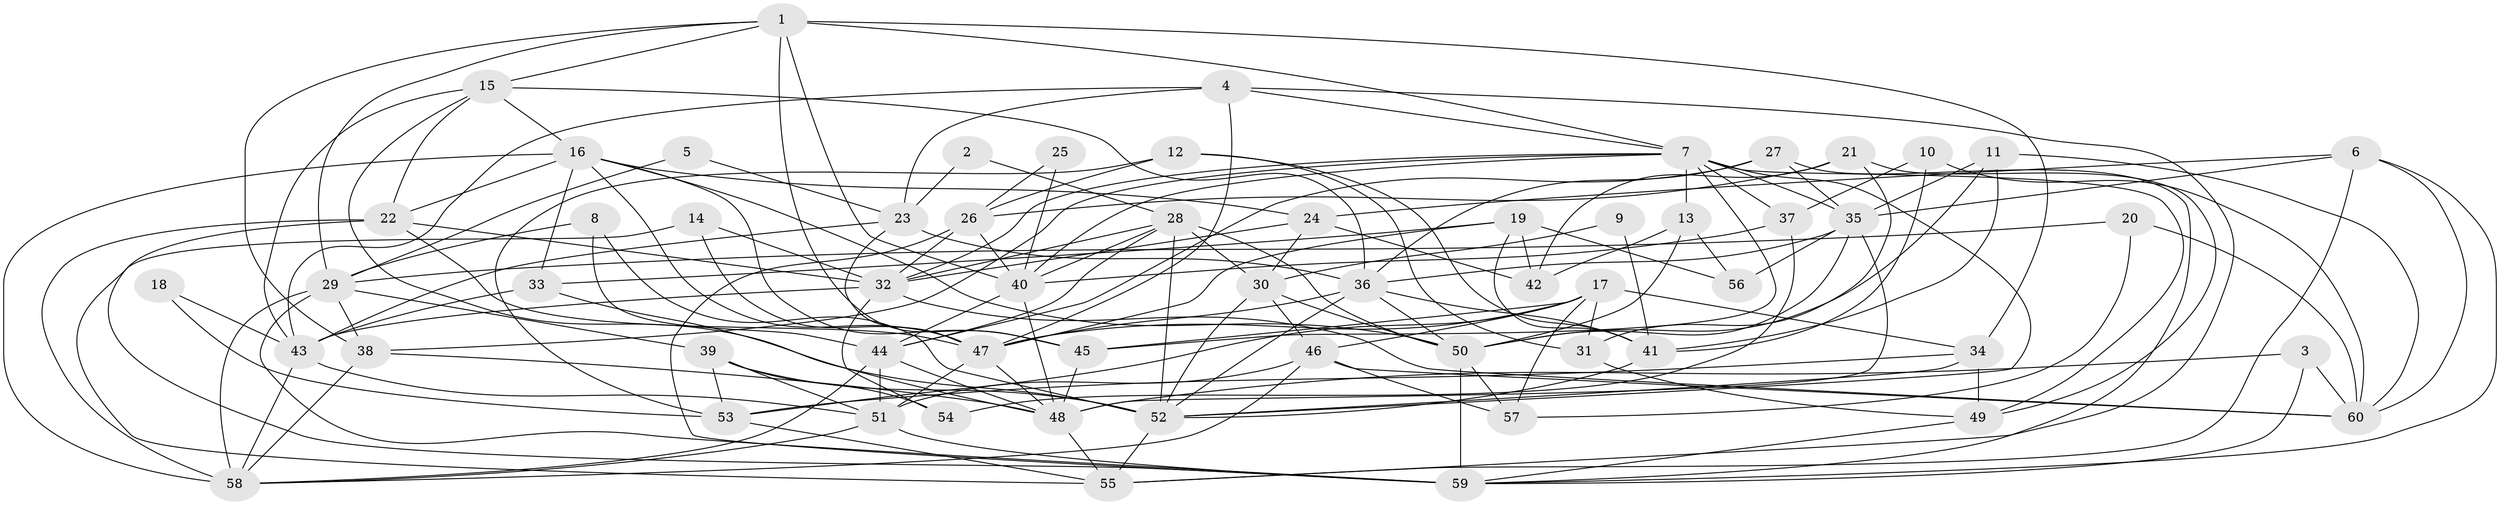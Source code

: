 // original degree distribution, {8: 0.01680672268907563, 5: 0.18487394957983194, 4: 0.23529411764705882, 6: 0.10084033613445378, 2: 0.15966386554621848, 3: 0.2605042016806723, 7: 0.04201680672268908}
// Generated by graph-tools (version 1.1) at 2025/50/03/09/25 03:50:03]
// undirected, 60 vertices, 168 edges
graph export_dot {
graph [start="1"]
  node [color=gray90,style=filled];
  1;
  2;
  3;
  4;
  5;
  6;
  7;
  8;
  9;
  10;
  11;
  12;
  13;
  14;
  15;
  16;
  17;
  18;
  19;
  20;
  21;
  22;
  23;
  24;
  25;
  26;
  27;
  28;
  29;
  30;
  31;
  32;
  33;
  34;
  35;
  36;
  37;
  38;
  39;
  40;
  41;
  42;
  43;
  44;
  45;
  46;
  47;
  48;
  49;
  50;
  51;
  52;
  53;
  54;
  55;
  56;
  57;
  58;
  59;
  60;
  1 -- 7 [weight=1.0];
  1 -- 15 [weight=1.0];
  1 -- 29 [weight=1.0];
  1 -- 34 [weight=1.0];
  1 -- 38 [weight=1.0];
  1 -- 40 [weight=1.0];
  1 -- 45 [weight=1.0];
  2 -- 23 [weight=1.0];
  2 -- 28 [weight=1.0];
  3 -- 48 [weight=1.0];
  3 -- 59 [weight=1.0];
  3 -- 60 [weight=1.0];
  4 -- 7 [weight=1.0];
  4 -- 23 [weight=1.0];
  4 -- 43 [weight=1.0];
  4 -- 47 [weight=1.0];
  4 -- 55 [weight=1.0];
  5 -- 23 [weight=1.0];
  5 -- 29 [weight=1.0];
  6 -- 24 [weight=1.0];
  6 -- 35 [weight=1.0];
  6 -- 55 [weight=1.0];
  6 -- 59 [weight=1.0];
  6 -- 60 [weight=1.0];
  7 -- 13 [weight=1.0];
  7 -- 32 [weight=1.0];
  7 -- 35 [weight=1.0];
  7 -- 37 [weight=1.0];
  7 -- 38 [weight=1.0];
  7 -- 40 [weight=1.0];
  7 -- 45 [weight=1.0];
  7 -- 49 [weight=1.0];
  7 -- 52 [weight=1.0];
  8 -- 29 [weight=1.0];
  8 -- 44 [weight=1.0];
  8 -- 52 [weight=1.0];
  9 -- 30 [weight=1.0];
  9 -- 41 [weight=1.0];
  10 -- 37 [weight=1.0];
  10 -- 41 [weight=1.0];
  10 -- 60 [weight=1.0];
  11 -- 35 [weight=1.0];
  11 -- 41 [weight=1.0];
  11 -- 50 [weight=1.0];
  11 -- 60 [weight=1.0];
  12 -- 26 [weight=1.0];
  12 -- 31 [weight=1.0];
  12 -- 41 [weight=1.0];
  12 -- 53 [weight=1.0];
  13 -- 42 [weight=1.0];
  13 -- 50 [weight=1.0];
  13 -- 56 [weight=1.0];
  14 -- 32 [weight=1.0];
  14 -- 47 [weight=1.0];
  14 -- 55 [weight=1.0];
  15 -- 16 [weight=1.0];
  15 -- 22 [weight=1.0];
  15 -- 36 [weight=1.0];
  15 -- 43 [weight=1.0];
  15 -- 52 [weight=1.0];
  16 -- 22 [weight=1.0];
  16 -- 24 [weight=1.0];
  16 -- 33 [weight=1.0];
  16 -- 45 [weight=1.0];
  16 -- 47 [weight=1.0];
  16 -- 50 [weight=1.0];
  16 -- 58 [weight=1.0];
  17 -- 31 [weight=1.0];
  17 -- 34 [weight=1.0];
  17 -- 45 [weight=1.0];
  17 -- 46 [weight=1.0];
  17 -- 47 [weight=1.0];
  17 -- 53 [weight=1.0];
  17 -- 57 [weight=1.0];
  18 -- 43 [weight=1.0];
  18 -- 53 [weight=1.0];
  19 -- 33 [weight=1.0];
  19 -- 41 [weight=1.0];
  19 -- 42 [weight=1.0];
  19 -- 47 [weight=1.0];
  19 -- 56 [weight=1.0];
  20 -- 29 [weight=1.0];
  20 -- 57 [weight=1.0];
  20 -- 60 [weight=1.0];
  21 -- 26 [weight=1.0];
  21 -- 31 [weight=1.0];
  21 -- 42 [weight=1.0];
  21 -- 49 [weight=1.0];
  22 -- 32 [weight=1.0];
  22 -- 47 [weight=1.0];
  22 -- 58 [weight=1.0];
  22 -- 59 [weight=1.0];
  23 -- 36 [weight=1.0];
  23 -- 43 [weight=1.0];
  23 -- 47 [weight=1.0];
  24 -- 30 [weight=1.0];
  24 -- 32 [weight=1.0];
  24 -- 42 [weight=1.0];
  25 -- 26 [weight=1.0];
  25 -- 40 [weight=1.0];
  26 -- 32 [weight=1.0];
  26 -- 40 [weight=1.0];
  26 -- 59 [weight=1.0];
  27 -- 35 [weight=1.0];
  27 -- 36 [weight=1.0];
  27 -- 44 [weight=1.0];
  27 -- 59 [weight=1.0];
  28 -- 30 [weight=1.0];
  28 -- 32 [weight=1.0];
  28 -- 40 [weight=1.0];
  28 -- 44 [weight=1.0];
  28 -- 50 [weight=1.0];
  28 -- 52 [weight=1.0];
  29 -- 38 [weight=2.0];
  29 -- 39 [weight=1.0];
  29 -- 58 [weight=1.0];
  29 -- 59 [weight=1.0];
  30 -- 46 [weight=1.0];
  30 -- 50 [weight=1.0];
  30 -- 52 [weight=1.0];
  31 -- 49 [weight=1.0];
  32 -- 43 [weight=1.0];
  32 -- 54 [weight=1.0];
  32 -- 60 [weight=1.0];
  33 -- 43 [weight=1.0];
  33 -- 48 [weight=1.0];
  34 -- 49 [weight=1.0];
  34 -- 52 [weight=1.0];
  34 -- 53 [weight=1.0];
  35 -- 36 [weight=1.0];
  35 -- 48 [weight=1.0];
  35 -- 50 [weight=1.0];
  35 -- 56 [weight=1.0];
  36 -- 41 [weight=1.0];
  36 -- 47 [weight=1.0];
  36 -- 50 [weight=1.0];
  36 -- 52 [weight=1.0];
  37 -- 40 [weight=1.0];
  37 -- 54 [weight=1.0];
  38 -- 48 [weight=1.0];
  38 -- 58 [weight=1.0];
  39 -- 51 [weight=1.0];
  39 -- 52 [weight=1.0];
  39 -- 53 [weight=1.0];
  39 -- 54 [weight=1.0];
  40 -- 44 [weight=1.0];
  40 -- 48 [weight=1.0];
  41 -- 52 [weight=1.0];
  43 -- 51 [weight=1.0];
  43 -- 58 [weight=2.0];
  44 -- 48 [weight=1.0];
  44 -- 51 [weight=1.0];
  44 -- 58 [weight=1.0];
  45 -- 48 [weight=2.0];
  46 -- 51 [weight=1.0];
  46 -- 57 [weight=1.0];
  46 -- 58 [weight=1.0];
  46 -- 60 [weight=1.0];
  47 -- 48 [weight=1.0];
  47 -- 51 [weight=2.0];
  48 -- 55 [weight=1.0];
  49 -- 59 [weight=1.0];
  50 -- 57 [weight=1.0];
  50 -- 59 [weight=1.0];
  51 -- 58 [weight=1.0];
  51 -- 59 [weight=1.0];
  52 -- 55 [weight=1.0];
  53 -- 55 [weight=1.0];
}
